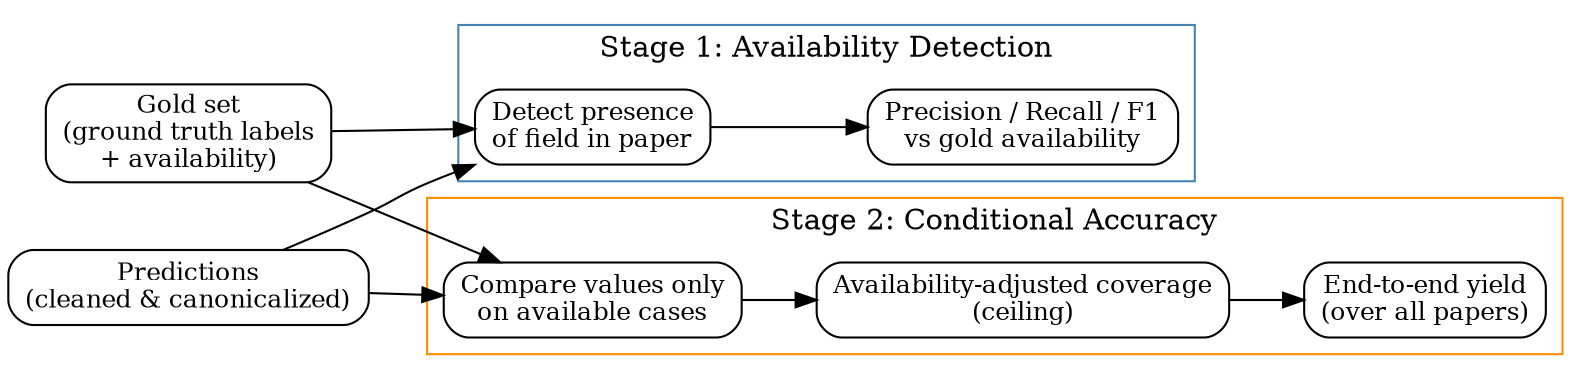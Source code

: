digraph eval_framework {
  rankdir=LR;
  nodesep=0.4; ranksep=0.5;
  node [shape=box, style="rounded,filled", color=black, fontsize=12, fillcolor=white];

  g0 [label="Gold set\n(ground truth labels\n+ availability)"];
  p0 [label="Predictions\n(cleaned & canonicalized)"];

  subgraph cluster_stage1 {
    label="Stage 1: Availability Detection";
    color=steelblue;
    s1a [label="Detect presence\nof field in paper"];
    s1b [label="Precision / Recall / F1\nvs gold availability"];
    s1a -> s1b;
  }

  subgraph cluster_stage2 {
    label="Stage 2: Conditional Accuracy";
    color=darkorange;
    s2a [label="Compare values only\non available cases"];
    s2b [label="Availability-adjusted coverage\n(ceiling)"];
    s2c [label="End-to-end yield\n(over all papers)"];
    s2a -> s2b -> s2c;
  }

  g0 -> s1a; p0 -> s1a;
  g0 -> s2a; p0 -> s2a;
}
